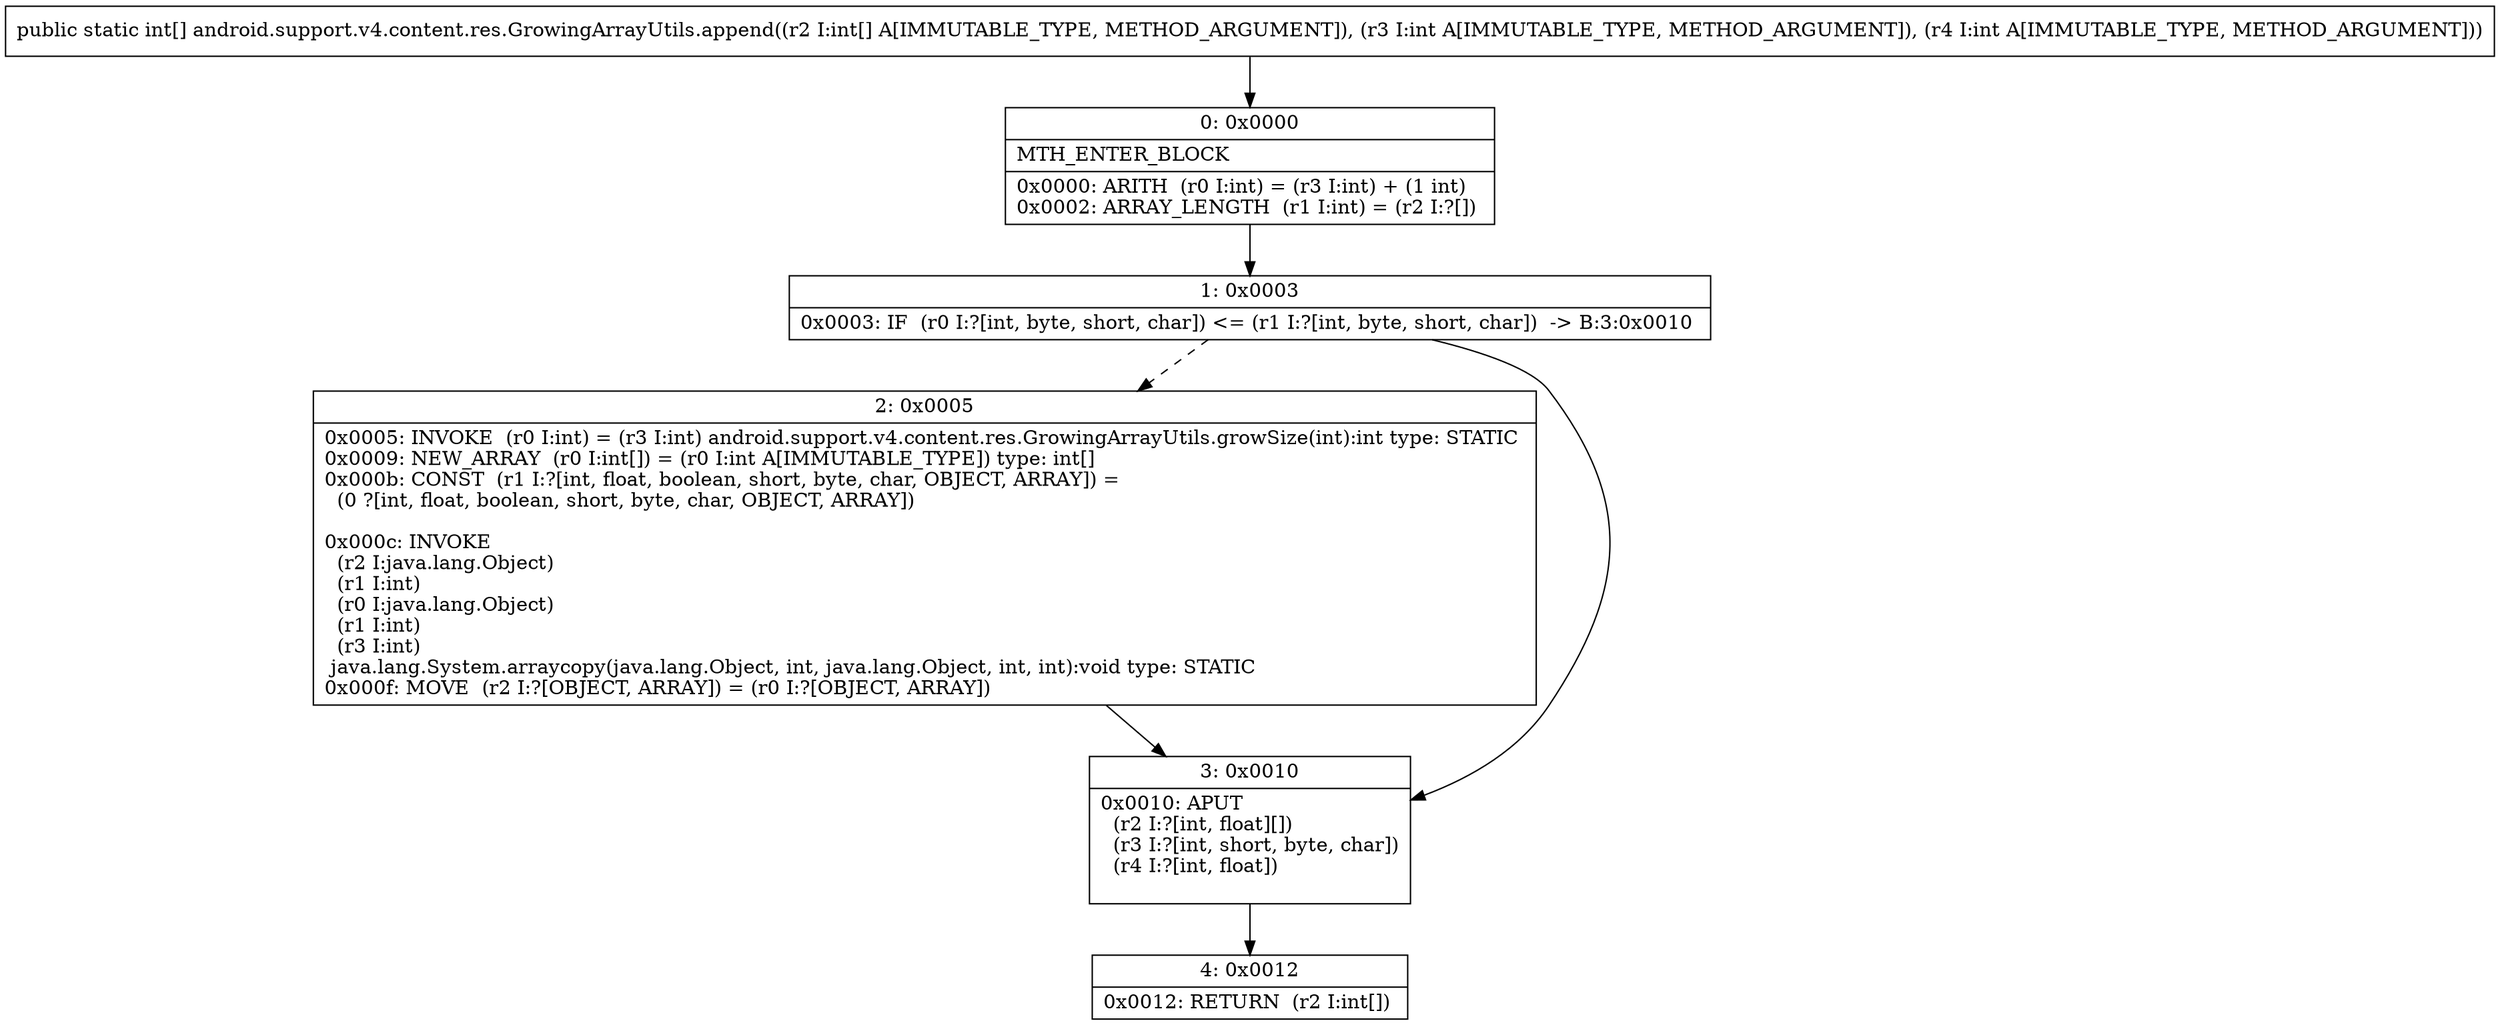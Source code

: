 digraph "CFG forandroid.support.v4.content.res.GrowingArrayUtils.append([III)[I" {
Node_0 [shape=record,label="{0\:\ 0x0000|MTH_ENTER_BLOCK\l|0x0000: ARITH  (r0 I:int) = (r3 I:int) + (1 int) \l0x0002: ARRAY_LENGTH  (r1 I:int) = (r2 I:?[]) \l}"];
Node_1 [shape=record,label="{1\:\ 0x0003|0x0003: IF  (r0 I:?[int, byte, short, char]) \<= (r1 I:?[int, byte, short, char])  \-\> B:3:0x0010 \l}"];
Node_2 [shape=record,label="{2\:\ 0x0005|0x0005: INVOKE  (r0 I:int) = (r3 I:int) android.support.v4.content.res.GrowingArrayUtils.growSize(int):int type: STATIC \l0x0009: NEW_ARRAY  (r0 I:int[]) = (r0 I:int A[IMMUTABLE_TYPE]) type: int[] \l0x000b: CONST  (r1 I:?[int, float, boolean, short, byte, char, OBJECT, ARRAY]) = \l  (0 ?[int, float, boolean, short, byte, char, OBJECT, ARRAY])\l \l0x000c: INVOKE  \l  (r2 I:java.lang.Object)\l  (r1 I:int)\l  (r0 I:java.lang.Object)\l  (r1 I:int)\l  (r3 I:int)\l java.lang.System.arraycopy(java.lang.Object, int, java.lang.Object, int, int):void type: STATIC \l0x000f: MOVE  (r2 I:?[OBJECT, ARRAY]) = (r0 I:?[OBJECT, ARRAY]) \l}"];
Node_3 [shape=record,label="{3\:\ 0x0010|0x0010: APUT  \l  (r2 I:?[int, float][])\l  (r3 I:?[int, short, byte, char])\l  (r4 I:?[int, float])\l \l}"];
Node_4 [shape=record,label="{4\:\ 0x0012|0x0012: RETURN  (r2 I:int[]) \l}"];
MethodNode[shape=record,label="{public static int[] android.support.v4.content.res.GrowingArrayUtils.append((r2 I:int[] A[IMMUTABLE_TYPE, METHOD_ARGUMENT]), (r3 I:int A[IMMUTABLE_TYPE, METHOD_ARGUMENT]), (r4 I:int A[IMMUTABLE_TYPE, METHOD_ARGUMENT])) }"];
MethodNode -> Node_0;
Node_0 -> Node_1;
Node_1 -> Node_2[style=dashed];
Node_1 -> Node_3;
Node_2 -> Node_3;
Node_3 -> Node_4;
}

